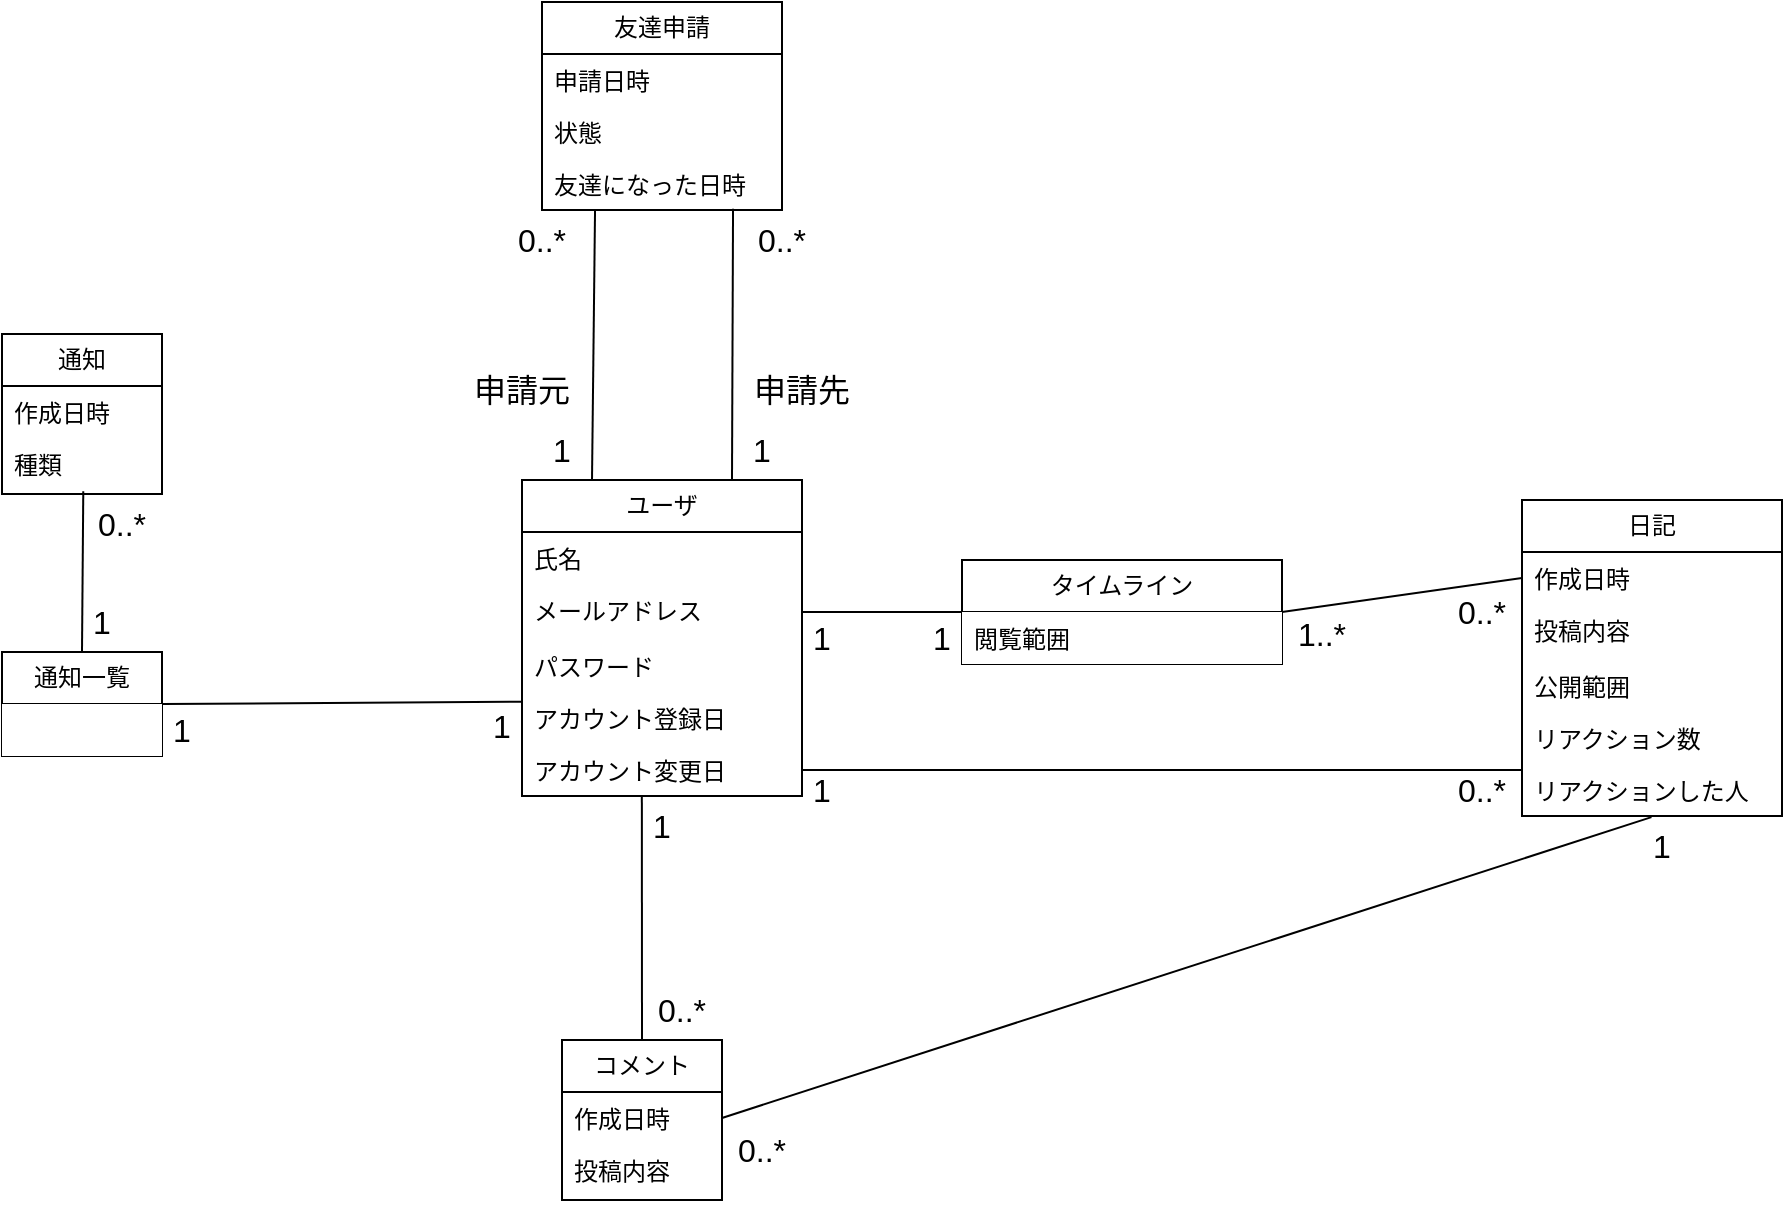 <mxfile version="23.1.1" type="device">
  <diagram name="ページ1" id="LZfI1CUk9km0A86dHVaj">
    <mxGraphModel dx="974" dy="995" grid="1" gridSize="10" guides="1" tooltips="1" connect="1" arrows="1" fold="1" page="0" pageScale="1" pageWidth="827" pageHeight="1169" math="0" shadow="0">
      <root>
        <mxCell id="0" />
        <mxCell id="1" parent="0" />
        <mxCell id="7eO9XWPZNMCHQ968EDGg-1" value="ユーザ" style="swimlane;fontStyle=0;childLayout=stackLayout;horizontal=1;startSize=26;fillColor=none;horizontalStack=0;resizeParent=1;resizeParentMax=0;resizeLast=0;collapsible=1;marginBottom=0;whiteSpace=wrap;html=1;" parent="1" vertex="1">
          <mxGeometry x="100" y="200" width="140" height="158" as="geometry" />
        </mxCell>
        <mxCell id="7eO9XWPZNMCHQ968EDGg-2" value="氏名" style="text;strokeColor=none;fillColor=none;align=left;verticalAlign=top;spacingLeft=4;spacingRight=4;overflow=hidden;rotatable=0;points=[[0,0.5],[1,0.5]];portConstraint=eastwest;whiteSpace=wrap;html=1;" parent="7eO9XWPZNMCHQ968EDGg-1" vertex="1">
          <mxGeometry y="26" width="140" height="26" as="geometry" />
        </mxCell>
        <mxCell id="7eO9XWPZNMCHQ968EDGg-3" value="メールアドレス" style="text;strokeColor=none;fillColor=none;align=left;verticalAlign=top;spacingLeft=4;spacingRight=4;overflow=hidden;rotatable=0;points=[[0,0.5],[1,0.5]];portConstraint=eastwest;whiteSpace=wrap;html=1;" parent="7eO9XWPZNMCHQ968EDGg-1" vertex="1">
          <mxGeometry y="52" width="140" height="28" as="geometry" />
        </mxCell>
        <mxCell id="7eO9XWPZNMCHQ968EDGg-4" value="パスワード" style="text;strokeColor=none;fillColor=none;align=left;verticalAlign=top;spacingLeft=4;spacingRight=4;overflow=hidden;rotatable=0;points=[[0,0.5],[1,0.5]];portConstraint=eastwest;whiteSpace=wrap;html=1;" parent="7eO9XWPZNMCHQ968EDGg-1" vertex="1">
          <mxGeometry y="80" width="140" height="26" as="geometry" />
        </mxCell>
        <mxCell id="7eO9XWPZNMCHQ968EDGg-5" value="アカウント登録日" style="text;strokeColor=none;fillColor=none;align=left;verticalAlign=top;spacingLeft=4;spacingRight=4;overflow=hidden;rotatable=0;points=[[0,0.5],[1,0.5]];portConstraint=eastwest;whiteSpace=wrap;html=1;" parent="7eO9XWPZNMCHQ968EDGg-1" vertex="1">
          <mxGeometry y="106" width="140" height="26" as="geometry" />
        </mxCell>
        <mxCell id="7eO9XWPZNMCHQ968EDGg-6" value="アカウント変更日" style="text;strokeColor=none;fillColor=none;align=left;verticalAlign=top;spacingLeft=4;spacingRight=4;overflow=hidden;rotatable=0;points=[[0,0.5],[1,0.5]];portConstraint=eastwest;whiteSpace=wrap;html=1;" parent="7eO9XWPZNMCHQ968EDGg-1" vertex="1">
          <mxGeometry y="132" width="140" height="26" as="geometry" />
        </mxCell>
        <mxCell id="7eO9XWPZNMCHQ968EDGg-17" style="edgeStyle=none;curved=1;rounded=0;orthogonalLoop=1;jettySize=auto;html=1;exitX=0;exitY=0.5;exitDx=0;exitDy=0;entryX=1;entryY=0.5;entryDx=0;entryDy=0;fontSize=12;startSize=8;endSize=8;endArrow=none;endFill=0;" parent="1" source="7eO9XWPZNMCHQ968EDGg-7" target="7eO9XWPZNMCHQ968EDGg-3" edge="1">
          <mxGeometry relative="1" as="geometry" />
        </mxCell>
        <mxCell id="7eO9XWPZNMCHQ968EDGg-7" value="タイムライン" style="swimlane;fontStyle=0;childLayout=stackLayout;horizontal=1;startSize=26;fillColor=default;horizontalStack=0;resizeParent=1;resizeParentMax=0;resizeLast=0;collapsible=1;marginBottom=0;whiteSpace=wrap;html=1;" parent="1" vertex="1">
          <mxGeometry x="320" y="240" width="160" height="52" as="geometry" />
        </mxCell>
        <mxCell id="7eO9XWPZNMCHQ968EDGg-8" value="閲覧範囲" style="text;strokeColor=none;fillColor=default;align=left;verticalAlign=top;spacingLeft=4;spacingRight=4;overflow=hidden;rotatable=0;points=[[0,0.5],[1,0.5]];portConstraint=eastwest;whiteSpace=wrap;html=1;" parent="7eO9XWPZNMCHQ968EDGg-7" vertex="1">
          <mxGeometry y="26" width="160" height="26" as="geometry" />
        </mxCell>
        <mxCell id="7eO9XWPZNMCHQ968EDGg-9" value="日記" style="swimlane;fontStyle=0;childLayout=stackLayout;horizontal=1;startSize=26;fillColor=none;horizontalStack=0;resizeParent=1;resizeParentMax=0;resizeLast=0;collapsible=1;marginBottom=0;whiteSpace=wrap;html=1;" parent="1" vertex="1">
          <mxGeometry x="600" y="210" width="130" height="158" as="geometry" />
        </mxCell>
        <mxCell id="7eO9XWPZNMCHQ968EDGg-10" value="作成日時" style="text;strokeColor=none;fillColor=none;align=left;verticalAlign=top;spacingLeft=4;spacingRight=4;overflow=hidden;rotatable=0;points=[[0,0.5],[1,0.5]];portConstraint=eastwest;whiteSpace=wrap;html=1;" parent="7eO9XWPZNMCHQ968EDGg-9" vertex="1">
          <mxGeometry y="26" width="130" height="26" as="geometry" />
        </mxCell>
        <mxCell id="7eO9XWPZNMCHQ968EDGg-11" value="投稿内容" style="text;strokeColor=none;fillColor=none;align=left;verticalAlign=top;spacingLeft=4;spacingRight=4;overflow=hidden;rotatable=0;points=[[0,0.5],[1,0.5]];portConstraint=eastwest;whiteSpace=wrap;html=1;" parent="7eO9XWPZNMCHQ968EDGg-9" vertex="1">
          <mxGeometry y="52" width="130" height="28" as="geometry" />
        </mxCell>
        <mxCell id="7eO9XWPZNMCHQ968EDGg-12" value="公開範囲" style="text;strokeColor=none;fillColor=none;align=left;verticalAlign=top;spacingLeft=4;spacingRight=4;overflow=hidden;rotatable=0;points=[[0,0.5],[1,0.5]];portConstraint=eastwest;whiteSpace=wrap;html=1;" parent="7eO9XWPZNMCHQ968EDGg-9" vertex="1">
          <mxGeometry y="80" width="130" height="26" as="geometry" />
        </mxCell>
        <mxCell id="7eO9XWPZNMCHQ968EDGg-13" value="リアクション数" style="text;strokeColor=none;fillColor=none;align=left;verticalAlign=top;spacingLeft=4;spacingRight=4;overflow=hidden;rotatable=0;points=[[0,0.5],[1,0.5]];portConstraint=eastwest;whiteSpace=wrap;html=1;" parent="7eO9XWPZNMCHQ968EDGg-9" vertex="1">
          <mxGeometry y="106" width="130" height="26" as="geometry" />
        </mxCell>
        <mxCell id="7eO9XWPZNMCHQ968EDGg-14" value="リアクションした人" style="text;strokeColor=none;fillColor=none;align=left;verticalAlign=top;spacingLeft=4;spacingRight=4;overflow=hidden;rotatable=0;points=[[0,0.5],[1,0.5]];portConstraint=eastwest;whiteSpace=wrap;html=1;" parent="7eO9XWPZNMCHQ968EDGg-9" vertex="1">
          <mxGeometry y="132" width="130" height="26" as="geometry" />
        </mxCell>
        <mxCell id="7eO9XWPZNMCHQ968EDGg-18" value="1" style="text;html=1;strokeColor=none;fillColor=none;align=center;verticalAlign=middle;whiteSpace=wrap;rounded=0;fontSize=16;" parent="1" vertex="1">
          <mxGeometry x="240" y="264" width="20" height="30" as="geometry" />
        </mxCell>
        <mxCell id="7eO9XWPZNMCHQ968EDGg-19" value="1" style="text;html=1;strokeColor=none;fillColor=none;align=center;verticalAlign=middle;whiteSpace=wrap;rounded=0;fontSize=16;" parent="1" vertex="1">
          <mxGeometry x="300" y="264" width="20" height="30" as="geometry" />
        </mxCell>
        <mxCell id="7eO9XWPZNMCHQ968EDGg-21" style="edgeStyle=none;curved=1;rounded=0;orthogonalLoop=1;jettySize=auto;html=1;exitX=1;exitY=0.5;exitDx=0;exitDy=0;entryX=0;entryY=0.5;entryDx=0;entryDy=0;fontSize=12;startSize=8;endSize=8;endArrow=none;endFill=0;" parent="1" source="7eO9XWPZNMCHQ968EDGg-7" target="7eO9XWPZNMCHQ968EDGg-10" edge="1">
          <mxGeometry relative="1" as="geometry" />
        </mxCell>
        <mxCell id="7eO9XWPZNMCHQ968EDGg-22" value="1..*" style="text;html=1;strokeColor=none;fillColor=none;align=center;verticalAlign=middle;whiteSpace=wrap;rounded=0;fontSize=16;" parent="1" vertex="1">
          <mxGeometry x="480" y="262" width="40" height="30" as="geometry" />
        </mxCell>
        <mxCell id="7eO9XWPZNMCHQ968EDGg-23" value="0..*" style="text;html=1;strokeColor=none;fillColor=none;align=center;verticalAlign=middle;whiteSpace=wrap;rounded=0;fontSize=16;" parent="1" vertex="1">
          <mxGeometry x="560" y="251" width="40" height="30" as="geometry" />
        </mxCell>
        <mxCell id="7eO9XWPZNMCHQ968EDGg-24" style="edgeStyle=none;curved=1;rounded=0;orthogonalLoop=1;jettySize=auto;html=1;exitX=1;exitY=0.5;exitDx=0;exitDy=0;fontSize=12;startSize=8;endSize=8;endArrow=none;endFill=0;" parent="1" source="7eO9XWPZNMCHQ968EDGg-6" edge="1">
          <mxGeometry relative="1" as="geometry">
            <mxPoint x="600" y="345" as="targetPoint" />
          </mxGeometry>
        </mxCell>
        <mxCell id="7eO9XWPZNMCHQ968EDGg-25" value="1" style="text;html=1;strokeColor=none;fillColor=none;align=center;verticalAlign=middle;whiteSpace=wrap;rounded=0;fontSize=16;" parent="1" vertex="1">
          <mxGeometry x="240" y="340" width="20" height="30" as="geometry" />
        </mxCell>
        <mxCell id="7eO9XWPZNMCHQ968EDGg-26" value="0..*" style="text;html=1;strokeColor=none;fillColor=none;align=center;verticalAlign=middle;whiteSpace=wrap;rounded=0;fontSize=16;" parent="1" vertex="1">
          <mxGeometry x="560" y="340" width="40" height="30" as="geometry" />
        </mxCell>
        <mxCell id="7eO9XWPZNMCHQ968EDGg-37" value="通知" style="swimlane;fontStyle=0;childLayout=stackLayout;horizontal=1;startSize=26;fillColor=none;horizontalStack=0;resizeParent=1;resizeParentMax=0;resizeLast=0;collapsible=1;marginBottom=0;whiteSpace=wrap;html=1;" parent="1" vertex="1">
          <mxGeometry x="-160" y="127" width="80" height="80" as="geometry" />
        </mxCell>
        <mxCell id="7eO9XWPZNMCHQ968EDGg-38" value="作成日時" style="text;strokeColor=none;fillColor=none;align=left;verticalAlign=top;spacingLeft=4;spacingRight=4;overflow=hidden;rotatable=0;points=[[0,0.5],[1,0.5]];portConstraint=eastwest;whiteSpace=wrap;html=1;" parent="7eO9XWPZNMCHQ968EDGg-37" vertex="1">
          <mxGeometry y="26" width="80" height="26" as="geometry" />
        </mxCell>
        <mxCell id="7eO9XWPZNMCHQ968EDGg-39" value="種類" style="text;strokeColor=none;fillColor=none;align=left;verticalAlign=top;spacingLeft=4;spacingRight=4;overflow=hidden;rotatable=0;points=[[0,0.5],[1,0.5]];portConstraint=eastwest;whiteSpace=wrap;html=1;" parent="7eO9XWPZNMCHQ968EDGg-37" vertex="1">
          <mxGeometry y="52" width="80" height="28" as="geometry" />
        </mxCell>
        <mxCell id="7eO9XWPZNMCHQ968EDGg-42" style="edgeStyle=none;curved=1;rounded=0;orthogonalLoop=1;jettySize=auto;html=1;exitX=1;exitY=0.5;exitDx=0;exitDy=0;entryX=-0.001;entryY=0.187;entryDx=0;entryDy=0;fontSize=12;startSize=8;endSize=8;endArrow=none;endFill=0;entryPerimeter=0;" parent="1" source="7eO9XWPZNMCHQ968EDGg-40" target="7eO9XWPZNMCHQ968EDGg-5" edge="1">
          <mxGeometry relative="1" as="geometry" />
        </mxCell>
        <mxCell id="7eO9XWPZNMCHQ968EDGg-40" value="通知一覧" style="swimlane;fontStyle=0;childLayout=stackLayout;horizontal=1;startSize=26;fillColor=default;horizontalStack=0;resizeParent=1;resizeParentMax=0;resizeLast=0;collapsible=1;marginBottom=0;whiteSpace=wrap;html=1;" parent="1" vertex="1">
          <mxGeometry x="-160" y="286" width="80" height="52" as="geometry" />
        </mxCell>
        <mxCell id="7eO9XWPZNMCHQ968EDGg-41" value="" style="text;strokeColor=none;fillColor=default;align=left;verticalAlign=top;spacingLeft=4;spacingRight=4;overflow=hidden;rotatable=0;points=[[0,0.5],[1,0.5]];portConstraint=eastwest;whiteSpace=wrap;html=1;" parent="7eO9XWPZNMCHQ968EDGg-40" vertex="1">
          <mxGeometry y="26" width="80" height="26" as="geometry" />
        </mxCell>
        <mxCell id="7eO9XWPZNMCHQ968EDGg-43" value="1" style="text;html=1;strokeColor=none;fillColor=none;align=center;verticalAlign=middle;whiteSpace=wrap;rounded=0;fontSize=16;" parent="1" vertex="1">
          <mxGeometry x="-80" y="310" width="20" height="30" as="geometry" />
        </mxCell>
        <mxCell id="7eO9XWPZNMCHQ968EDGg-44" value="1" style="text;html=1;strokeColor=none;fillColor=none;align=center;verticalAlign=middle;whiteSpace=wrap;rounded=0;fontSize=16;" parent="1" vertex="1">
          <mxGeometry x="80" y="308" width="20" height="30" as="geometry" />
        </mxCell>
        <mxCell id="7eO9XWPZNMCHQ968EDGg-45" value="コメント" style="swimlane;fontStyle=0;childLayout=stackLayout;horizontal=1;startSize=26;fillColor=none;horizontalStack=0;resizeParent=1;resizeParentMax=0;resizeLast=0;collapsible=1;marginBottom=0;whiteSpace=wrap;html=1;" parent="1" vertex="1">
          <mxGeometry x="120" y="480" width="80" height="80" as="geometry" />
        </mxCell>
        <mxCell id="7eO9XWPZNMCHQ968EDGg-46" value="作成日時" style="text;strokeColor=none;fillColor=none;align=left;verticalAlign=top;spacingLeft=4;spacingRight=4;overflow=hidden;rotatable=0;points=[[0,0.5],[1,0.5]];portConstraint=eastwest;whiteSpace=wrap;html=1;" parent="7eO9XWPZNMCHQ968EDGg-45" vertex="1">
          <mxGeometry y="26" width="80" height="26" as="geometry" />
        </mxCell>
        <mxCell id="7eO9XWPZNMCHQ968EDGg-47" value="投稿内容" style="text;strokeColor=none;fillColor=none;align=left;verticalAlign=top;spacingLeft=4;spacingRight=4;overflow=hidden;rotatable=0;points=[[0,0.5],[1,0.5]];portConstraint=eastwest;whiteSpace=wrap;html=1;" parent="7eO9XWPZNMCHQ968EDGg-45" vertex="1">
          <mxGeometry y="52" width="80" height="28" as="geometry" />
        </mxCell>
        <mxCell id="7eO9XWPZNMCHQ968EDGg-48" style="edgeStyle=none;curved=1;rounded=0;orthogonalLoop=1;jettySize=auto;html=1;exitX=0.5;exitY=0;exitDx=0;exitDy=0;entryX=0.428;entryY=1.008;entryDx=0;entryDy=0;entryPerimeter=0;fontSize=12;startSize=8;endSize=8;endArrow=none;endFill=0;" parent="1" source="7eO9XWPZNMCHQ968EDGg-45" target="7eO9XWPZNMCHQ968EDGg-6" edge="1">
          <mxGeometry relative="1" as="geometry" />
        </mxCell>
        <mxCell id="7eO9XWPZNMCHQ968EDGg-49" value="0..*" style="text;html=1;strokeColor=none;fillColor=none;align=center;verticalAlign=middle;whiteSpace=wrap;rounded=0;fontSize=16;" parent="1" vertex="1">
          <mxGeometry x="160" y="450" width="40" height="30" as="geometry" />
        </mxCell>
        <mxCell id="7eO9XWPZNMCHQ968EDGg-50" value="1" style="text;html=1;strokeColor=none;fillColor=none;align=center;verticalAlign=middle;whiteSpace=wrap;rounded=0;fontSize=16;" parent="1" vertex="1">
          <mxGeometry x="160" y="358" width="20" height="30" as="geometry" />
        </mxCell>
        <mxCell id="7eO9XWPZNMCHQ968EDGg-51" style="edgeStyle=none;curved=1;rounded=0;orthogonalLoop=1;jettySize=auto;html=1;exitX=1;exitY=0.5;exitDx=0;exitDy=0;entryX=0.498;entryY=1.021;entryDx=0;entryDy=0;entryPerimeter=0;fontSize=12;startSize=8;endSize=8;endArrow=none;endFill=0;" parent="1" source="7eO9XWPZNMCHQ968EDGg-46" target="7eO9XWPZNMCHQ968EDGg-14" edge="1">
          <mxGeometry relative="1" as="geometry" />
        </mxCell>
        <mxCell id="7eO9XWPZNMCHQ968EDGg-52" value="0..*" style="text;html=1;strokeColor=none;fillColor=none;align=center;verticalAlign=middle;whiteSpace=wrap;rounded=0;fontSize=16;" parent="1" vertex="1">
          <mxGeometry x="200" y="520" width="40" height="30" as="geometry" />
        </mxCell>
        <mxCell id="7eO9XWPZNMCHQ968EDGg-53" value="1" style="text;html=1;strokeColor=none;fillColor=none;align=center;verticalAlign=middle;whiteSpace=wrap;rounded=0;fontSize=16;" parent="1" vertex="1">
          <mxGeometry x="660" y="368" width="20" height="30" as="geometry" />
        </mxCell>
        <mxCell id="7eO9XWPZNMCHQ968EDGg-54" style="edgeStyle=none;curved=1;rounded=0;orthogonalLoop=1;jettySize=auto;html=1;exitX=0.5;exitY=0;exitDx=0;exitDy=0;entryX=0.508;entryY=0.95;entryDx=0;entryDy=0;entryPerimeter=0;fontSize=12;startSize=8;endSize=8;endArrow=none;endFill=0;" parent="1" source="7eO9XWPZNMCHQ968EDGg-40" target="7eO9XWPZNMCHQ968EDGg-39" edge="1">
          <mxGeometry relative="1" as="geometry" />
        </mxCell>
        <mxCell id="7eO9XWPZNMCHQ968EDGg-55" value="0..*" style="text;html=1;strokeColor=none;fillColor=none;align=center;verticalAlign=middle;whiteSpace=wrap;rounded=0;fontSize=16;" parent="1" vertex="1">
          <mxGeometry x="-120" y="207" width="40" height="30" as="geometry" />
        </mxCell>
        <mxCell id="7eO9XWPZNMCHQ968EDGg-56" value="1" style="text;html=1;strokeColor=none;fillColor=none;align=center;verticalAlign=middle;whiteSpace=wrap;rounded=0;fontSize=16;" parent="1" vertex="1">
          <mxGeometry x="-120" y="256" width="20" height="30" as="geometry" />
        </mxCell>
        <mxCell id="mq1i-QJqIAr1nPFBBFSp-3" value="友達申請" style="swimlane;fontStyle=0;childLayout=stackLayout;horizontal=1;startSize=26;fillColor=none;horizontalStack=0;resizeParent=1;resizeParentMax=0;resizeLast=0;collapsible=1;marginBottom=0;whiteSpace=wrap;html=1;" parent="1" vertex="1">
          <mxGeometry x="110" y="-39" width="120" height="104" as="geometry" />
        </mxCell>
        <mxCell id="mq1i-QJqIAr1nPFBBFSp-4" value="申請日時" style="text;strokeColor=none;fillColor=none;align=left;verticalAlign=top;spacingLeft=4;spacingRight=4;overflow=hidden;rotatable=0;points=[[0,0.5],[1,0.5]];portConstraint=eastwest;whiteSpace=wrap;html=1;" parent="mq1i-QJqIAr1nPFBBFSp-3" vertex="1">
          <mxGeometry y="26" width="120" height="26" as="geometry" />
        </mxCell>
        <mxCell id="mq1i-QJqIAr1nPFBBFSp-5" value="状態" style="text;strokeColor=none;fillColor=none;align=left;verticalAlign=top;spacingLeft=4;spacingRight=4;overflow=hidden;rotatable=0;points=[[0,0.5],[1,0.5]];portConstraint=eastwest;whiteSpace=wrap;html=1;" parent="mq1i-QJqIAr1nPFBBFSp-3" vertex="1">
          <mxGeometry y="52" width="120" height="26" as="geometry" />
        </mxCell>
        <mxCell id="mq1i-QJqIAr1nPFBBFSp-6" value="友達になった日時" style="text;strokeColor=none;fillColor=none;align=left;verticalAlign=top;spacingLeft=4;spacingRight=4;overflow=hidden;rotatable=0;points=[[0,0.5],[1,0.5]];portConstraint=eastwest;whiteSpace=wrap;html=1;" parent="mq1i-QJqIAr1nPFBBFSp-3" vertex="1">
          <mxGeometry y="78" width="120" height="26" as="geometry" />
        </mxCell>
        <mxCell id="mq1i-QJqIAr1nPFBBFSp-7" value="申請先" style="text;html=1;strokeColor=none;fillColor=none;align=center;verticalAlign=middle;whiteSpace=wrap;rounded=0;fontSize=16;" parent="1" vertex="1">
          <mxGeometry x="210" y="140" width="60" height="30" as="geometry" />
        </mxCell>
        <mxCell id="mq1i-QJqIAr1nPFBBFSp-8" value="申請元" style="text;html=1;strokeColor=none;fillColor=none;align=center;verticalAlign=middle;whiteSpace=wrap;rounded=0;fontSize=16;" parent="1" vertex="1">
          <mxGeometry x="70" y="140" width="60" height="30" as="geometry" />
        </mxCell>
        <mxCell id="qtLqSf9PRKkRR8JyDlte-1" style="edgeStyle=none;curved=1;rounded=0;orthogonalLoop=1;jettySize=auto;html=1;exitX=0.75;exitY=0;exitDx=0;exitDy=0;entryX=0.796;entryY=0.975;entryDx=0;entryDy=0;entryPerimeter=0;fontSize=12;startSize=8;endSize=8;endArrow=none;endFill=0;" edge="1" parent="1" source="7eO9XWPZNMCHQ968EDGg-1" target="mq1i-QJqIAr1nPFBBFSp-6">
          <mxGeometry relative="1" as="geometry" />
        </mxCell>
        <mxCell id="qtLqSf9PRKkRR8JyDlte-2" style="edgeStyle=none;curved=1;rounded=0;orthogonalLoop=1;jettySize=auto;html=1;exitX=0.25;exitY=0;exitDx=0;exitDy=0;entryX=0.221;entryY=1.001;entryDx=0;entryDy=0;entryPerimeter=0;fontSize=12;startSize=8;endSize=8;endArrow=none;endFill=0;" edge="1" parent="1" source="7eO9XWPZNMCHQ968EDGg-1" target="mq1i-QJqIAr1nPFBBFSp-6">
          <mxGeometry relative="1" as="geometry" />
        </mxCell>
        <mxCell id="qtLqSf9PRKkRR8JyDlte-3" value="0..*" style="text;html=1;strokeColor=none;fillColor=none;align=center;verticalAlign=middle;whiteSpace=wrap;rounded=0;fontSize=16;" vertex="1" parent="1">
          <mxGeometry x="210" y="65" width="40" height="30" as="geometry" />
        </mxCell>
        <mxCell id="qtLqSf9PRKkRR8JyDlte-4" value="0..*" style="text;html=1;strokeColor=none;fillColor=none;align=center;verticalAlign=middle;whiteSpace=wrap;rounded=0;fontSize=16;" vertex="1" parent="1">
          <mxGeometry x="90" y="65" width="40" height="30" as="geometry" />
        </mxCell>
        <mxCell id="qtLqSf9PRKkRR8JyDlte-5" value="1" style="text;html=1;strokeColor=none;fillColor=none;align=center;verticalAlign=middle;whiteSpace=wrap;rounded=0;fontSize=16;" vertex="1" parent="1">
          <mxGeometry x="110" y="170" width="20" height="30" as="geometry" />
        </mxCell>
        <mxCell id="qtLqSf9PRKkRR8JyDlte-6" value="1" style="text;html=1;strokeColor=none;fillColor=none;align=center;verticalAlign=middle;whiteSpace=wrap;rounded=0;fontSize=16;" vertex="1" parent="1">
          <mxGeometry x="210" y="170" width="20" height="30" as="geometry" />
        </mxCell>
      </root>
    </mxGraphModel>
  </diagram>
</mxfile>
